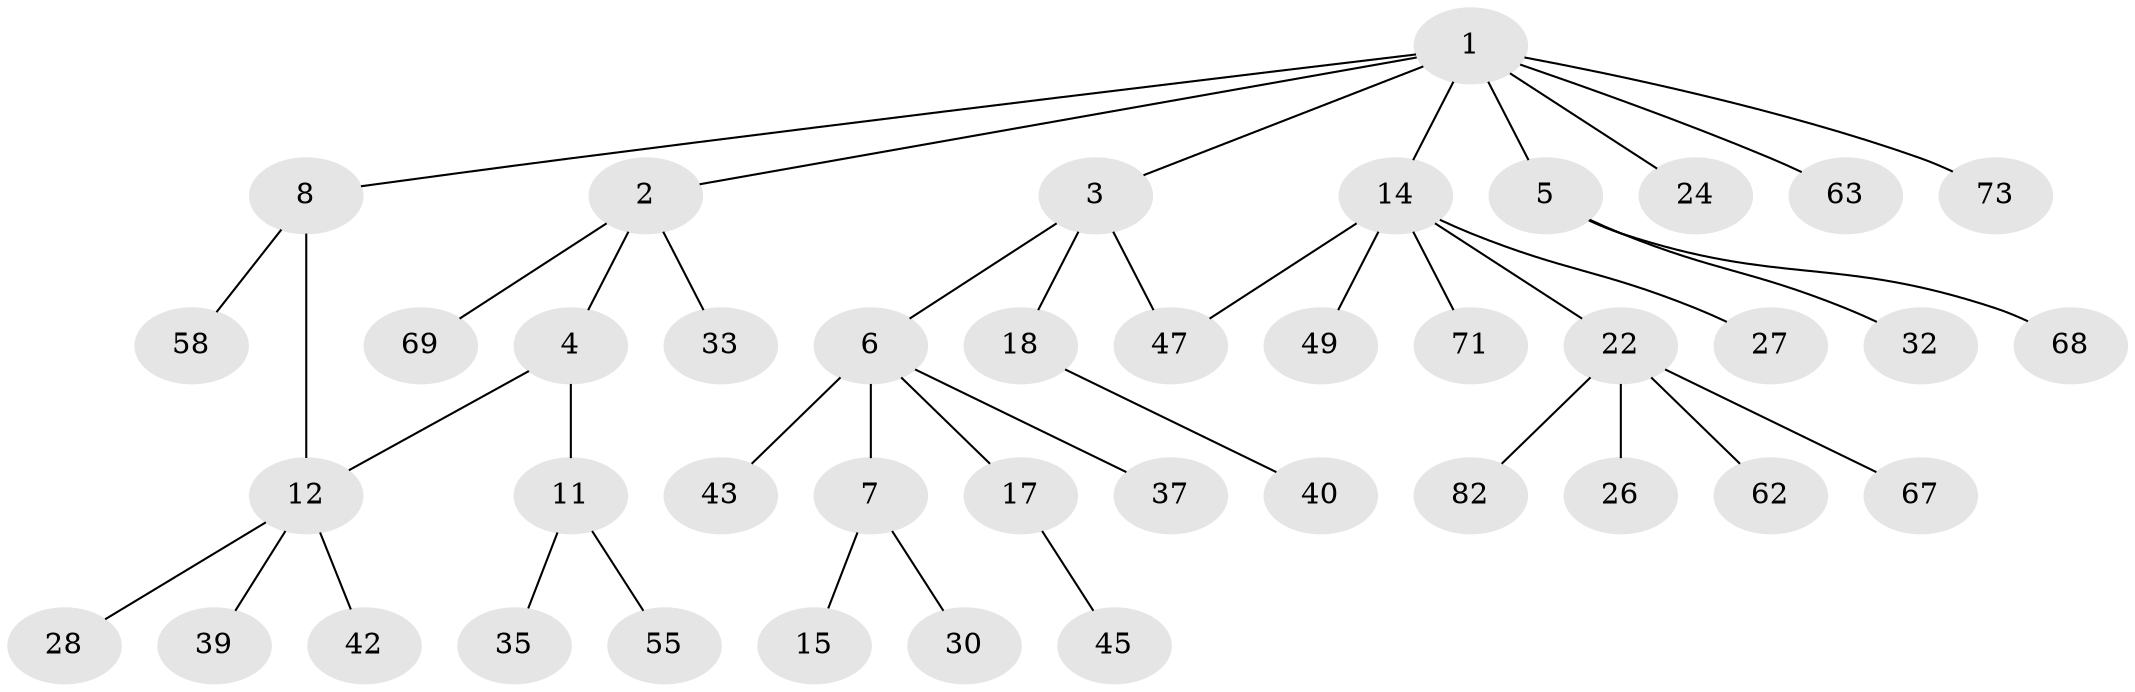 // original degree distribution, {8: 0.012195121951219513, 4: 0.07317073170731707, 3: 0.14634146341463414, 5: 0.024390243902439025, 2: 0.25609756097560976, 1: 0.47560975609756095, 7: 0.012195121951219513}
// Generated by graph-tools (version 1.1) at 2025/16/03/04/25 18:16:54]
// undirected, 41 vertices, 42 edges
graph export_dot {
graph [start="1"]
  node [color=gray90,style=filled];
  1;
  2;
  3;
  4 [super="+10+53"];
  5 [super="+23"];
  6 [super="+13"];
  7 [super="+9+16+31"];
  8;
  11 [super="+20+51"];
  12 [super="+19+57"];
  14 [super="+44+21"];
  15 [super="+59"];
  17 [super="+29"];
  18;
  22 [super="+41+25"];
  24;
  26;
  27 [super="+36+52"];
  28;
  30 [super="+34"];
  32;
  33 [super="+77"];
  35 [super="+70"];
  37;
  39 [super="+50"];
  40 [super="+72"];
  42 [super="+64"];
  43;
  45;
  47 [super="+65"];
  49 [super="+54"];
  55;
  58 [super="+61"];
  62;
  63;
  67;
  68;
  69;
  71;
  73 [super="+76"];
  82;
  1 -- 2;
  1 -- 3;
  1 -- 5;
  1 -- 8;
  1 -- 14;
  1 -- 24;
  1 -- 63;
  1 -- 73;
  2 -- 4;
  2 -- 33;
  2 -- 69;
  3 -- 6;
  3 -- 18;
  3 -- 47;
  4 -- 11;
  4 -- 12;
  5 -- 68;
  5 -- 32;
  6 -- 7;
  6 -- 17;
  6 -- 37;
  6 -- 43;
  7 -- 15;
  7 -- 30;
  8 -- 58;
  8 -- 12;
  11 -- 35;
  11 -- 55;
  12 -- 28;
  12 -- 42;
  12 -- 39;
  14 -- 47;
  14 -- 49;
  14 -- 22;
  14 -- 71;
  14 -- 27;
  17 -- 45;
  18 -- 40;
  22 -- 62;
  22 -- 82;
  22 -- 67;
  22 -- 26;
}
